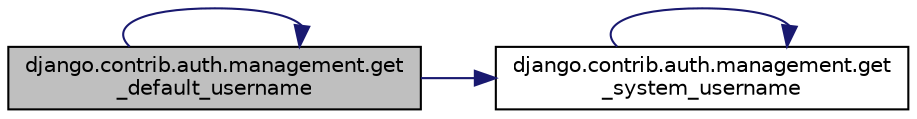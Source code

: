 digraph "django.contrib.auth.management.get_default_username"
{
 // LATEX_PDF_SIZE
  edge [fontname="Helvetica",fontsize="10",labelfontname="Helvetica",labelfontsize="10"];
  node [fontname="Helvetica",fontsize="10",shape=record];
  rankdir="LR";
  Node1 [label="django.contrib.auth.management.get\l_default_username",height=0.2,width=0.4,color="black", fillcolor="grey75", style="filled", fontcolor="black",tooltip=" "];
  Node1 -> Node1 [color="midnightblue",fontsize="10",style="solid",fontname="Helvetica"];
  Node1 -> Node2 [color="midnightblue",fontsize="10",style="solid",fontname="Helvetica"];
  Node2 [label="django.contrib.auth.management.get\l_system_username",height=0.2,width=0.4,color="black", fillcolor="white", style="filled",URL="$d9/dd8/namespacedjango_1_1contrib_1_1auth_1_1management.html#aada845bc6eed9154c36549c10b357c28",tooltip=" "];
  Node2 -> Node2 [color="midnightblue",fontsize="10",style="solid",fontname="Helvetica"];
}
